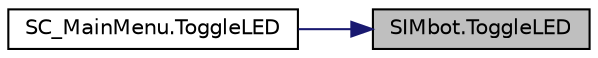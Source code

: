 digraph "SIMbot.ToggleLED"
{
 // LATEX_PDF_SIZE
  edge [fontname="Helvetica",fontsize="10",labelfontname="Helvetica",labelfontsize="10"];
  node [fontname="Helvetica",fontsize="10",shape=record];
  rankdir="RL";
  Node1 [label="SIMbot.ToggleLED",height=0.2,width=0.4,color="black", fillcolor="grey75", style="filled", fontcolor="black",tooltip=" "];
  Node1 -> Node2 [dir="back",color="midnightblue",fontsize="10",style="solid",fontname="Helvetica"];
  Node2 [label="SC_MainMenu.ToggleLED",height=0.2,width=0.4,color="black", fillcolor="white", style="filled",URL="$class_s_c___main_menu.html#a7ccd05937c52a0a22289ab588842e045",tooltip=" "];
}
